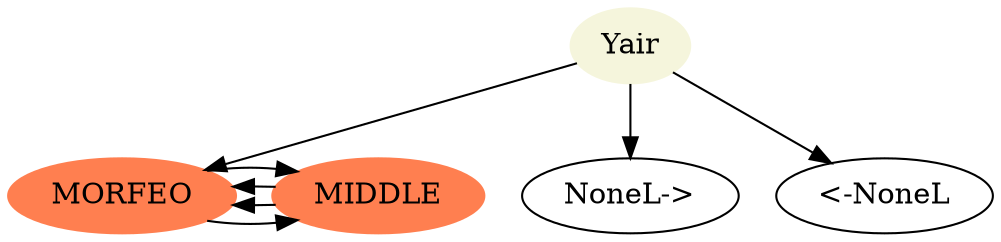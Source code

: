 
digraph G{
    edge [weigth = 1000];
    subgraph listas{
        rankdir = LR;
		"Yair"[color = beige style = "filled"];
	}
	subgraph lista0{
		rank = same;
		"MORFEO"[color = coral style = "filled"]
		"MIDDLE"[color = coral style = "filled"]
	}
"Yair"->"NoneL->"
"Yair"->"MORFEO""MORFEO"->"MIDDLE"
"MIDDLE"->"MORFEO"
"Yair"->"<-NoneL"
"MIDDLE"->"MORFEO"
"MORFEO"->"MIDDLE"
}
